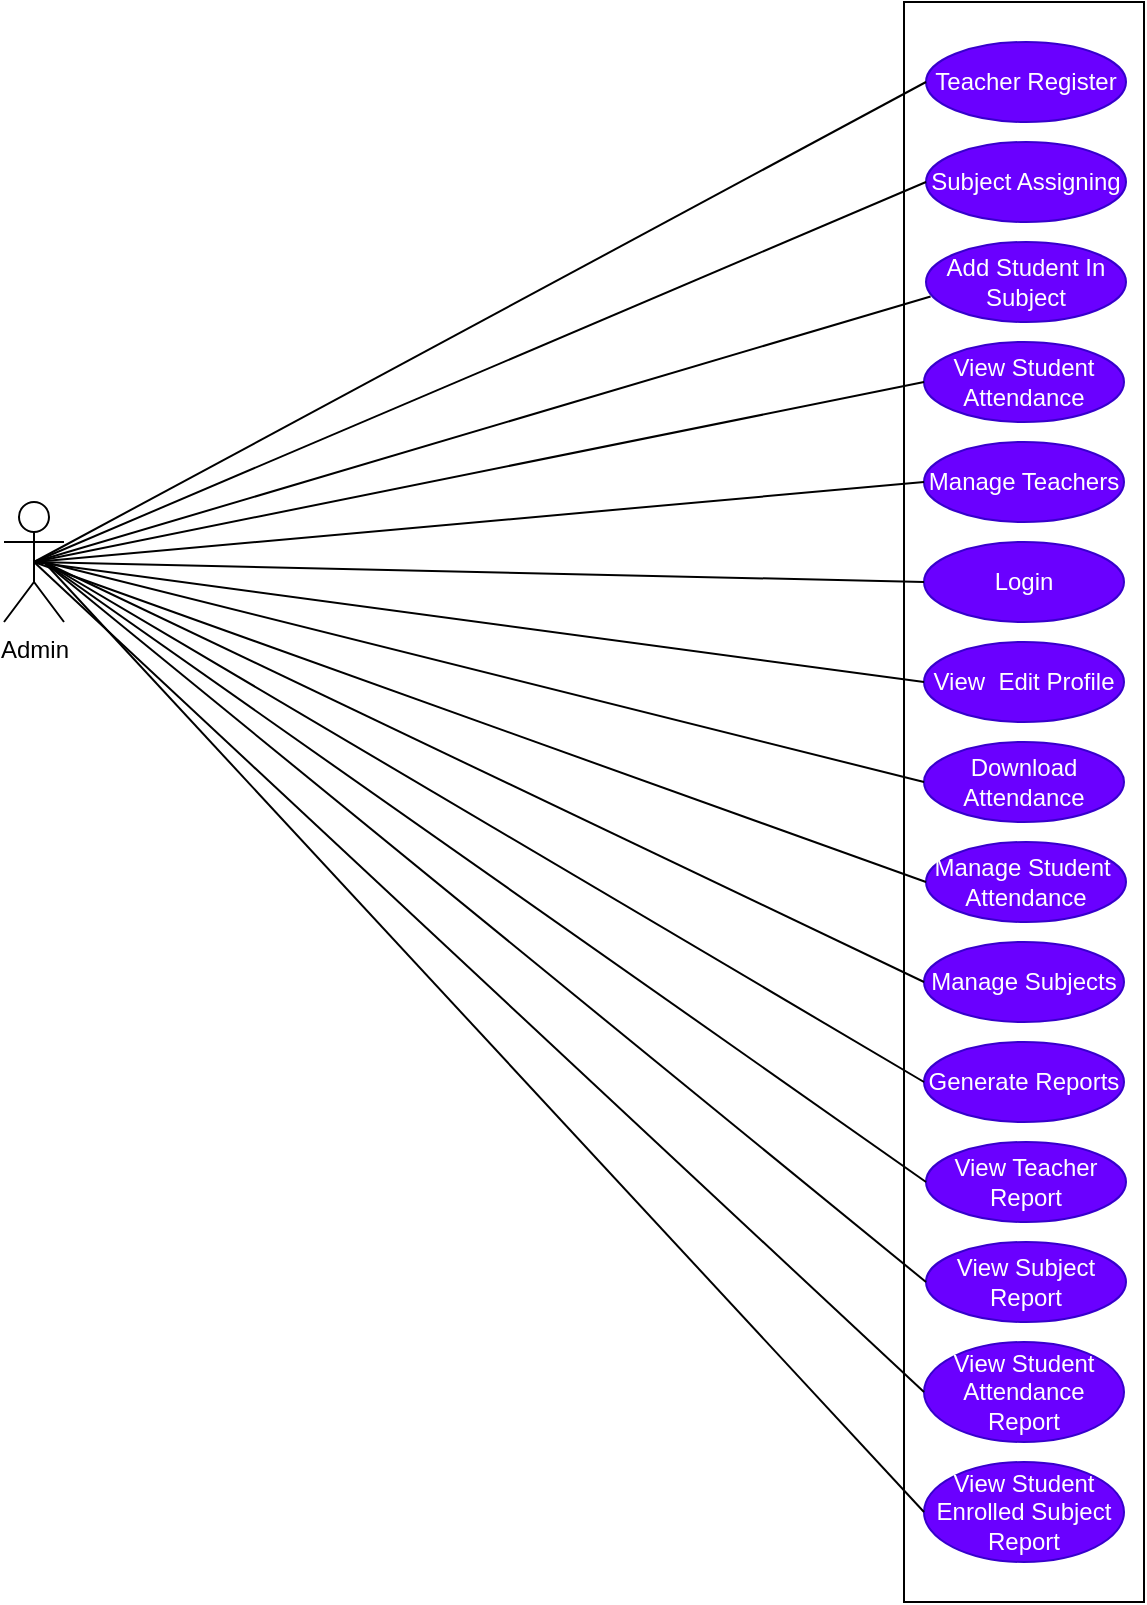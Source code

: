 <mxfile version="24.5.4" type="device">
  <diagram name="Page-1" id="sx6Yvasah6wM74hzw9el">
    <mxGraphModel dx="1964" dy="615" grid="1" gridSize="10" guides="1" tooltips="1" connect="1" arrows="1" fold="1" page="1" pageScale="1" pageWidth="850" pageHeight="1100" math="0" shadow="0">
      <root>
        <mxCell id="0" />
        <mxCell id="1" parent="0" />
        <mxCell id="n9Ssv4qBAPAuojuyAbTN-2" value="" style="rounded=0;whiteSpace=wrap;html=1;" parent="1" vertex="1">
          <mxGeometry x="260" y="230" width="120" height="800" as="geometry" />
        </mxCell>
        <mxCell id="n9Ssv4qBAPAuojuyAbTN-10" value="Teacher Register" style="ellipse;whiteSpace=wrap;html=1;align=center;newEdgeStyle={&quot;edgeStyle&quot;:&quot;entityRelationEdgeStyle&quot;,&quot;startArrow&quot;:&quot;none&quot;,&quot;endArrow&quot;:&quot;none&quot;,&quot;segment&quot;:10,&quot;curved&quot;:1,&quot;sourcePerimeterSpacing&quot;:0,&quot;targetPerimeterSpacing&quot;:0};treeFolding=1;treeMoving=1;fillColor=#6a00ff;fontColor=#ffffff;strokeColor=#3700CC;" parent="1" vertex="1">
          <mxGeometry x="271" y="250" width="100" height="40" as="geometry" />
        </mxCell>
        <mxCell id="n9Ssv4qBAPAuojuyAbTN-11" value="Subject Assigning" style="ellipse;whiteSpace=wrap;html=1;align=center;newEdgeStyle={&quot;edgeStyle&quot;:&quot;entityRelationEdgeStyle&quot;,&quot;startArrow&quot;:&quot;none&quot;,&quot;endArrow&quot;:&quot;none&quot;,&quot;segment&quot;:10,&quot;curved&quot;:1,&quot;sourcePerimeterSpacing&quot;:0,&quot;targetPerimeterSpacing&quot;:0};treeFolding=1;treeMoving=1;fillColor=#6a00ff;fontColor=#ffffff;strokeColor=#3700CC;" parent="1" vertex="1">
          <mxGeometry x="271" y="300" width="100" height="40" as="geometry" />
        </mxCell>
        <mxCell id="n9Ssv4qBAPAuojuyAbTN-12" value="Add Student In Subject" style="ellipse;whiteSpace=wrap;html=1;align=center;newEdgeStyle={&quot;edgeStyle&quot;:&quot;entityRelationEdgeStyle&quot;,&quot;startArrow&quot;:&quot;none&quot;,&quot;endArrow&quot;:&quot;none&quot;,&quot;segment&quot;:10,&quot;curved&quot;:1,&quot;sourcePerimeterSpacing&quot;:0,&quot;targetPerimeterSpacing&quot;:0};treeFolding=1;treeMoving=1;fillColor=#6a00ff;fontColor=#ffffff;strokeColor=#3700CC;" parent="1" vertex="1">
          <mxGeometry x="271" y="350" width="100" height="40" as="geometry" />
        </mxCell>
        <mxCell id="n9Ssv4qBAPAuojuyAbTN-14" value="View Student Attendance" style="ellipse;whiteSpace=wrap;html=1;align=center;newEdgeStyle={&quot;edgeStyle&quot;:&quot;entityRelationEdgeStyle&quot;,&quot;startArrow&quot;:&quot;none&quot;,&quot;endArrow&quot;:&quot;none&quot;,&quot;segment&quot;:10,&quot;curved&quot;:1,&quot;sourcePerimeterSpacing&quot;:0,&quot;targetPerimeterSpacing&quot;:0};treeFolding=1;treeMoving=1;fillColor=#6a00ff;fontColor=#ffffff;strokeColor=#3700CC;" parent="1" vertex="1">
          <mxGeometry x="270" y="400" width="100" height="40" as="geometry" />
        </mxCell>
        <mxCell id="n9Ssv4qBAPAuojuyAbTN-16" value="Manage Teachers" style="ellipse;whiteSpace=wrap;html=1;align=center;newEdgeStyle={&quot;edgeStyle&quot;:&quot;entityRelationEdgeStyle&quot;,&quot;startArrow&quot;:&quot;none&quot;,&quot;endArrow&quot;:&quot;none&quot;,&quot;segment&quot;:10,&quot;curved&quot;:1,&quot;sourcePerimeterSpacing&quot;:0,&quot;targetPerimeterSpacing&quot;:0};treeFolding=1;treeMoving=1;fillColor=#6a00ff;fontColor=#ffffff;strokeColor=#3700CC;" parent="1" vertex="1">
          <mxGeometry x="270" y="450" width="100" height="40" as="geometry" />
        </mxCell>
        <mxCell id="n9Ssv4qBAPAuojuyAbTN-17" value="Login" style="ellipse;whiteSpace=wrap;html=1;align=center;newEdgeStyle={&quot;edgeStyle&quot;:&quot;entityRelationEdgeStyle&quot;,&quot;startArrow&quot;:&quot;none&quot;,&quot;endArrow&quot;:&quot;none&quot;,&quot;segment&quot;:10,&quot;curved&quot;:1,&quot;sourcePerimeterSpacing&quot;:0,&quot;targetPerimeterSpacing&quot;:0};treeFolding=1;treeMoving=1;fillColor=#6a00ff;fontColor=#ffffff;strokeColor=#3700CC;" parent="1" vertex="1">
          <mxGeometry x="270" y="500" width="100" height="40" as="geometry" />
        </mxCell>
        <mxCell id="n9Ssv4qBAPAuojuyAbTN-18" value="View&amp;nbsp; Edit Profile" style="ellipse;whiteSpace=wrap;html=1;align=center;newEdgeStyle={&quot;edgeStyle&quot;:&quot;entityRelationEdgeStyle&quot;,&quot;startArrow&quot;:&quot;none&quot;,&quot;endArrow&quot;:&quot;none&quot;,&quot;segment&quot;:10,&quot;curved&quot;:1,&quot;sourcePerimeterSpacing&quot;:0,&quot;targetPerimeterSpacing&quot;:0};treeFolding=1;treeMoving=1;fillColor=#6a00ff;fontColor=#ffffff;strokeColor=#3700CC;" parent="1" vertex="1">
          <mxGeometry x="270" y="550" width="100" height="40" as="geometry" />
        </mxCell>
        <mxCell id="n9Ssv4qBAPAuojuyAbTN-20" value="Manage Student&amp;nbsp; Attendance" style="ellipse;whiteSpace=wrap;html=1;align=center;newEdgeStyle={&quot;edgeStyle&quot;:&quot;entityRelationEdgeStyle&quot;,&quot;startArrow&quot;:&quot;none&quot;,&quot;endArrow&quot;:&quot;none&quot;,&quot;segment&quot;:10,&quot;curved&quot;:1,&quot;sourcePerimeterSpacing&quot;:0,&quot;targetPerimeterSpacing&quot;:0};treeFolding=1;treeMoving=1;fillColor=#6a00ff;fontColor=#ffffff;strokeColor=#3700CC;" parent="1" vertex="1">
          <mxGeometry x="271" y="650" width="100" height="40" as="geometry" />
        </mxCell>
        <mxCell id="n9Ssv4qBAPAuojuyAbTN-21" value="Manage Subjects" style="ellipse;whiteSpace=wrap;html=1;align=center;newEdgeStyle={&quot;edgeStyle&quot;:&quot;entityRelationEdgeStyle&quot;,&quot;startArrow&quot;:&quot;none&quot;,&quot;endArrow&quot;:&quot;none&quot;,&quot;segment&quot;:10,&quot;curved&quot;:1,&quot;sourcePerimeterSpacing&quot;:0,&quot;targetPerimeterSpacing&quot;:0};treeFolding=1;treeMoving=1;fillColor=#6a00ff;fontColor=#ffffff;strokeColor=#3700CC;" parent="1" vertex="1">
          <mxGeometry x="270" y="700" width="100" height="40" as="geometry" />
        </mxCell>
        <mxCell id="n9Ssv4qBAPAuojuyAbTN-22" value="Generate Reports" style="ellipse;whiteSpace=wrap;html=1;align=center;newEdgeStyle={&quot;edgeStyle&quot;:&quot;entityRelationEdgeStyle&quot;,&quot;startArrow&quot;:&quot;none&quot;,&quot;endArrow&quot;:&quot;none&quot;,&quot;segment&quot;:10,&quot;curved&quot;:1,&quot;sourcePerimeterSpacing&quot;:0,&quot;targetPerimeterSpacing&quot;:0};treeFolding=1;treeMoving=1;fillColor=#6a00ff;fontColor=#ffffff;strokeColor=#3700CC;" parent="1" vertex="1">
          <mxGeometry x="270" y="750" width="100" height="40" as="geometry" />
        </mxCell>
        <mxCell id="n9Ssv4qBAPAuojuyAbTN-23" value="View Teacher Report" style="ellipse;whiteSpace=wrap;html=1;align=center;newEdgeStyle={&quot;edgeStyle&quot;:&quot;entityRelationEdgeStyle&quot;,&quot;startArrow&quot;:&quot;none&quot;,&quot;endArrow&quot;:&quot;none&quot;,&quot;segment&quot;:10,&quot;curved&quot;:1,&quot;sourcePerimeterSpacing&quot;:0,&quot;targetPerimeterSpacing&quot;:0};treeFolding=1;treeMoving=1;fillColor=#6a00ff;fontColor=#ffffff;strokeColor=#3700CC;" parent="1" vertex="1">
          <mxGeometry x="271" y="800" width="100" height="40" as="geometry" />
        </mxCell>
        <mxCell id="n9Ssv4qBAPAuojuyAbTN-24" value="View Subject Report" style="ellipse;whiteSpace=wrap;html=1;align=center;newEdgeStyle={&quot;edgeStyle&quot;:&quot;entityRelationEdgeStyle&quot;,&quot;startArrow&quot;:&quot;none&quot;,&quot;endArrow&quot;:&quot;none&quot;,&quot;segment&quot;:10,&quot;curved&quot;:1,&quot;sourcePerimeterSpacing&quot;:0,&quot;targetPerimeterSpacing&quot;:0};treeFolding=1;treeMoving=1;fillColor=#6a00ff;fontColor=#ffffff;strokeColor=#3700CC;" parent="1" vertex="1">
          <mxGeometry x="271" y="850" width="100" height="40" as="geometry" />
        </mxCell>
        <mxCell id="n9Ssv4qBAPAuojuyAbTN-25" value="View Student Attendance Report" style="ellipse;whiteSpace=wrap;html=1;align=center;newEdgeStyle={&quot;edgeStyle&quot;:&quot;entityRelationEdgeStyle&quot;,&quot;startArrow&quot;:&quot;none&quot;,&quot;endArrow&quot;:&quot;none&quot;,&quot;segment&quot;:10,&quot;curved&quot;:1,&quot;sourcePerimeterSpacing&quot;:0,&quot;targetPerimeterSpacing&quot;:0};treeFolding=1;treeMoving=1;fillColor=#6a00ff;fontColor=#ffffff;strokeColor=#3700CC;" parent="1" vertex="1">
          <mxGeometry x="270" y="900" width="100" height="50" as="geometry" />
        </mxCell>
        <mxCell id="n9Ssv4qBAPAuojuyAbTN-28" value="View Student Enrolled Subject Report" style="ellipse;whiteSpace=wrap;html=1;align=center;newEdgeStyle={&quot;edgeStyle&quot;:&quot;entityRelationEdgeStyle&quot;,&quot;startArrow&quot;:&quot;none&quot;,&quot;endArrow&quot;:&quot;none&quot;,&quot;segment&quot;:10,&quot;curved&quot;:1,&quot;sourcePerimeterSpacing&quot;:0,&quot;targetPerimeterSpacing&quot;:0};treeFolding=1;treeMoving=1;fillColor=#6a00ff;fontColor=#ffffff;strokeColor=#3700CC;" parent="1" vertex="1">
          <mxGeometry x="270" y="960" width="100" height="50" as="geometry" />
        </mxCell>
        <mxCell id="n9Ssv4qBAPAuojuyAbTN-29" value="Admin" style="shape=umlActor;verticalLabelPosition=bottom;verticalAlign=top;html=1;outlineConnect=0;" parent="1" vertex="1">
          <mxGeometry x="-190" y="480" width="30" height="60" as="geometry" />
        </mxCell>
        <mxCell id="n9Ssv4qBAPAuojuyAbTN-32" value="" style="endArrow=none;html=1;rounded=0;exitX=0.5;exitY=0.5;exitDx=0;exitDy=0;exitPerimeter=0;entryX=0;entryY=0.5;entryDx=0;entryDy=0;" parent="1" source="n9Ssv4qBAPAuojuyAbTN-29" target="n9Ssv4qBAPAuojuyAbTN-10" edge="1">
          <mxGeometry width="50" height="50" relative="1" as="geometry">
            <mxPoint x="-170" y="510" as="sourcePoint" />
            <mxPoint x="270" y="170" as="targetPoint" />
          </mxGeometry>
        </mxCell>
        <mxCell id="n9Ssv4qBAPAuojuyAbTN-33" value="" style="endArrow=none;html=1;rounded=0;exitX=0.5;exitY=0.5;exitDx=0;exitDy=0;exitPerimeter=0;entryX=0;entryY=0.5;entryDx=0;entryDy=0;" parent="1" source="n9Ssv4qBAPAuojuyAbTN-29" target="n9Ssv4qBAPAuojuyAbTN-11" edge="1">
          <mxGeometry width="50" height="50" relative="1" as="geometry">
            <mxPoint x="-165" y="520" as="sourcePoint" />
            <mxPoint x="280" y="180" as="targetPoint" />
          </mxGeometry>
        </mxCell>
        <mxCell id="n9Ssv4qBAPAuojuyAbTN-34" value="" style="endArrow=none;html=1;rounded=0;entryX=0.023;entryY=0.681;entryDx=0;entryDy=0;entryPerimeter=0;" parent="1" target="n9Ssv4qBAPAuojuyAbTN-12" edge="1">
          <mxGeometry width="50" height="50" relative="1" as="geometry">
            <mxPoint x="-175" y="510" as="sourcePoint" />
            <mxPoint x="280" y="230" as="targetPoint" />
          </mxGeometry>
        </mxCell>
        <mxCell id="n9Ssv4qBAPAuojuyAbTN-36" value="" style="endArrow=none;html=1;rounded=0;entryX=0;entryY=0.5;entryDx=0;entryDy=0;exitX=0.5;exitY=0.5;exitDx=0;exitDy=0;exitPerimeter=0;" parent="1" source="n9Ssv4qBAPAuojuyAbTN-29" target="n9Ssv4qBAPAuojuyAbTN-14" edge="1">
          <mxGeometry width="50" height="50" relative="1" as="geometry">
            <mxPoint x="-150" y="523" as="sourcePoint" />
            <mxPoint x="280" y="330" as="targetPoint" />
          </mxGeometry>
        </mxCell>
        <mxCell id="n9Ssv4qBAPAuojuyAbTN-37" value="" style="endArrow=none;html=1;rounded=0;entryX=0;entryY=0.5;entryDx=0;entryDy=0;exitX=0.5;exitY=0.5;exitDx=0;exitDy=0;exitPerimeter=0;" parent="1" source="n9Ssv4qBAPAuojuyAbTN-29" target="n9Ssv4qBAPAuojuyAbTN-16" edge="1">
          <mxGeometry width="50" height="50" relative="1" as="geometry">
            <mxPoint x="-140" y="533" as="sourcePoint" />
            <mxPoint x="280" y="380" as="targetPoint" />
          </mxGeometry>
        </mxCell>
        <mxCell id="n9Ssv4qBAPAuojuyAbTN-38" value="Download Attendance" style="ellipse;whiteSpace=wrap;html=1;align=center;newEdgeStyle={&quot;edgeStyle&quot;:&quot;entityRelationEdgeStyle&quot;,&quot;startArrow&quot;:&quot;none&quot;,&quot;endArrow&quot;:&quot;none&quot;,&quot;segment&quot;:10,&quot;curved&quot;:1,&quot;sourcePerimeterSpacing&quot;:0,&quot;targetPerimeterSpacing&quot;:0};treeFolding=1;treeMoving=1;fillColor=#6a00ff;fontColor=#ffffff;strokeColor=#3700CC;" parent="1" vertex="1">
          <mxGeometry x="270" y="600" width="100" height="40" as="geometry" />
        </mxCell>
        <mxCell id="n9Ssv4qBAPAuojuyAbTN-39" value="" style="endArrow=none;html=1;rounded=0;entryX=0;entryY=0.5;entryDx=0;entryDy=0;exitX=0.5;exitY=0.5;exitDx=0;exitDy=0;exitPerimeter=0;" parent="1" source="n9Ssv4qBAPAuojuyAbTN-29" target="n9Ssv4qBAPAuojuyAbTN-17" edge="1">
          <mxGeometry width="50" height="50" relative="1" as="geometry">
            <mxPoint x="-130" y="543" as="sourcePoint" />
            <mxPoint x="280" y="480" as="targetPoint" />
          </mxGeometry>
        </mxCell>
        <mxCell id="n9Ssv4qBAPAuojuyAbTN-40" value="" style="endArrow=none;html=1;rounded=0;entryX=0;entryY=0.5;entryDx=0;entryDy=0;exitX=0.5;exitY=0.5;exitDx=0;exitDy=0;exitPerimeter=0;" parent="1" source="n9Ssv4qBAPAuojuyAbTN-29" target="n9Ssv4qBAPAuojuyAbTN-18" edge="1">
          <mxGeometry width="50" height="50" relative="1" as="geometry">
            <mxPoint x="-120" y="553" as="sourcePoint" />
            <mxPoint x="280" y="530" as="targetPoint" />
          </mxGeometry>
        </mxCell>
        <mxCell id="n9Ssv4qBAPAuojuyAbTN-41" value="" style="endArrow=none;html=1;rounded=0;entryX=0;entryY=0.5;entryDx=0;entryDy=0;exitX=0.5;exitY=0.5;exitDx=0;exitDy=0;exitPerimeter=0;" parent="1" source="n9Ssv4qBAPAuojuyAbTN-29" target="n9Ssv4qBAPAuojuyAbTN-20" edge="1">
          <mxGeometry width="50" height="50" relative="1" as="geometry">
            <mxPoint x="-110" y="563" as="sourcePoint" />
            <mxPoint x="280" y="580" as="targetPoint" />
          </mxGeometry>
        </mxCell>
        <mxCell id="n9Ssv4qBAPAuojuyAbTN-42" value="" style="endArrow=none;html=1;rounded=0;entryX=0;entryY=0.5;entryDx=0;entryDy=0;" parent="1" target="n9Ssv4qBAPAuojuyAbTN-21" edge="1">
          <mxGeometry width="50" height="50" relative="1" as="geometry">
            <mxPoint x="-170" y="510" as="sourcePoint" />
            <mxPoint x="281" y="680" as="targetPoint" />
          </mxGeometry>
        </mxCell>
        <mxCell id="n9Ssv4qBAPAuojuyAbTN-43" value="" style="endArrow=none;html=1;rounded=0;entryX=0;entryY=0.5;entryDx=0;entryDy=0;" parent="1" target="n9Ssv4qBAPAuojuyAbTN-22" edge="1">
          <mxGeometry width="50" height="50" relative="1" as="geometry">
            <mxPoint x="-170" y="510" as="sourcePoint" />
            <mxPoint x="280" y="730" as="targetPoint" />
          </mxGeometry>
        </mxCell>
        <mxCell id="n9Ssv4qBAPAuojuyAbTN-44" value="" style="endArrow=none;html=1;rounded=0;entryX=0;entryY=0.5;entryDx=0;entryDy=0;" parent="1" target="n9Ssv4qBAPAuojuyAbTN-23" edge="1">
          <mxGeometry width="50" height="50" relative="1" as="geometry">
            <mxPoint x="-170" y="510" as="sourcePoint" />
            <mxPoint x="280" y="780" as="targetPoint" />
          </mxGeometry>
        </mxCell>
        <mxCell id="n9Ssv4qBAPAuojuyAbTN-45" value="" style="endArrow=none;html=1;rounded=0;entryX=0;entryY=0.5;entryDx=0;entryDy=0;" parent="1" target="n9Ssv4qBAPAuojuyAbTN-24" edge="1">
          <mxGeometry width="50" height="50" relative="1" as="geometry">
            <mxPoint x="-170" y="510" as="sourcePoint" />
            <mxPoint x="281" y="830" as="targetPoint" />
          </mxGeometry>
        </mxCell>
        <mxCell id="n9Ssv4qBAPAuojuyAbTN-46" value="" style="endArrow=none;html=1;rounded=0;entryX=0;entryY=0.5;entryDx=0;entryDy=0;exitX=0.5;exitY=0.5;exitDx=0;exitDy=0;exitPerimeter=0;" parent="1" source="n9Ssv4qBAPAuojuyAbTN-29" target="n9Ssv4qBAPAuojuyAbTN-25" edge="1">
          <mxGeometry width="50" height="50" relative="1" as="geometry">
            <mxPoint x="-60" y="613" as="sourcePoint" />
            <mxPoint x="281" y="880" as="targetPoint" />
          </mxGeometry>
        </mxCell>
        <mxCell id="n9Ssv4qBAPAuojuyAbTN-47" value="" style="endArrow=none;html=1;rounded=0;entryX=0;entryY=0.5;entryDx=0;entryDy=0;" parent="1" target="n9Ssv4qBAPAuojuyAbTN-28" edge="1">
          <mxGeometry width="50" height="50" relative="1" as="geometry">
            <mxPoint x="-170" y="510" as="sourcePoint" />
            <mxPoint x="280" y="935" as="targetPoint" />
          </mxGeometry>
        </mxCell>
        <mxCell id="n9Ssv4qBAPAuojuyAbTN-48" value="" style="endArrow=none;html=1;rounded=0;entryX=0;entryY=0.5;entryDx=0;entryDy=0;" parent="1" target="n9Ssv4qBAPAuojuyAbTN-38" edge="1">
          <mxGeometry width="50" height="50" relative="1" as="geometry">
            <mxPoint x="-170" y="510" as="sourcePoint" />
            <mxPoint x="280" y="995" as="targetPoint" />
          </mxGeometry>
        </mxCell>
      </root>
    </mxGraphModel>
  </diagram>
</mxfile>
